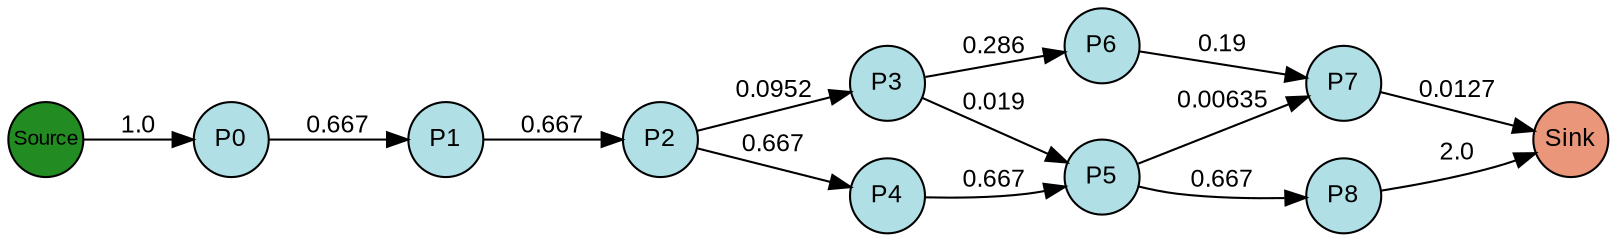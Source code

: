 digraph {
  splines=true;
node [margin=0 fontname=arial fontcolor=black fontsize=12 shape=circle width=0.5 fixedsize=true style=filled fillcolor=powderblue]
  1 [label="P0"]
  2 [label="P1"]
  3 [label="P2"]
  4 [label="P3"]
  5 [label="P4"]
  6 [label="P5"]
  7 [label="P6"]
  8 [label="P7"]
  9 [label="P8"]
  node [margin=0 fontname=arial fontcolor=black fontsize=10 shape=circle width=0.5 fixedsize=true style=filled fillcolor=forestgreen]
  10 [label="Source"]
  node [margin=0 fontname=arial fontcolor=black fontsize=12 shape=circle width=0.5 fixedsize=true style=filled fillcolor=darksalmon]
  11 [label="Sink"]
rankdir=LR
edge [margin=0 fontname=arial fontcolor=black fontsize=12]
   1 -> 2 [label="0.667"]
   2 -> 3 [label="0.667"]
   3 -> 4 [label="0.0952"]
   3 -> 5 [label="0.667"]
   4 -> 6 [label="0.019"]
   5 -> 6 [label="0.667"]
   4 -> 7 [label="0.286"]
   6 -> 8 [label="0.00635"]
   7 -> 8 [label="0.19"]
   6 -> 9 [label="0.667"]
   10 -> 1 [label="1.0"]
   9 -> 11 [label="2.0"]
   8 -> 11 [label="0.0127"]

  {rank=same 10}
	{rank=same  1 }
	{rank=same  2 }
	{rank=same  3 }
	{rank=same  4, 5 }
	{rank=same  6, 7 }
	{rank=same  8, 9 }
  {rank=same 11}
}
